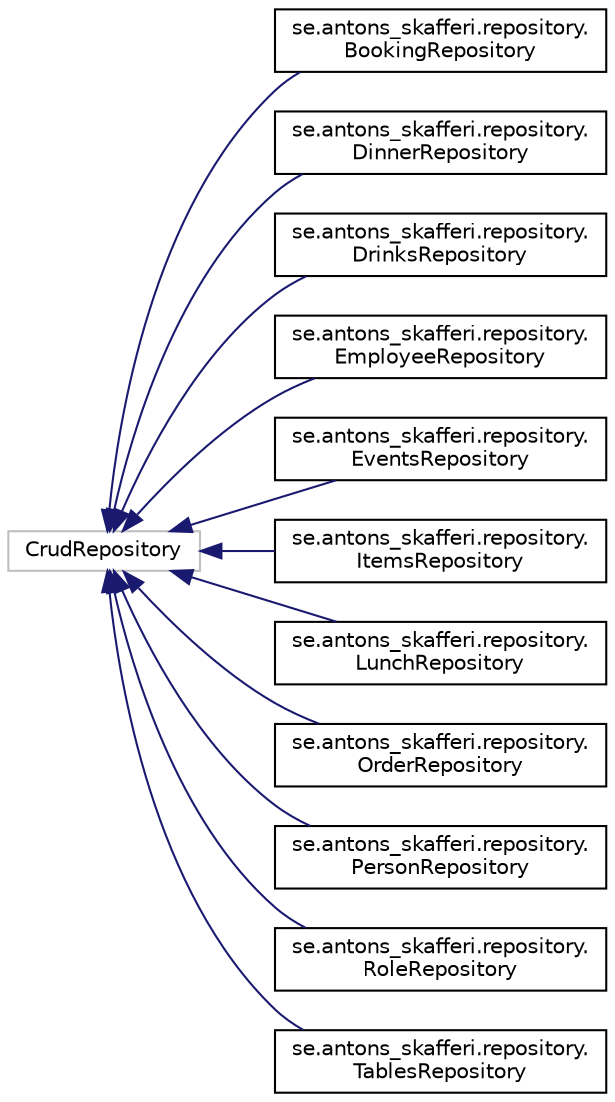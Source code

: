 digraph "Graphical Class Hierarchy"
{
 // LATEX_PDF_SIZE
  edge [fontname="Helvetica",fontsize="10",labelfontname="Helvetica",labelfontsize="10"];
  node [fontname="Helvetica",fontsize="10",shape=record];
  rankdir="LR";
  Node26 [label="CrudRepository",height=0.2,width=0.4,color="grey75", fillcolor="white", style="filled",tooltip=" "];
  Node26 -> Node0 [dir="back",color="midnightblue",fontsize="10",style="solid",fontname="Helvetica"];
  Node0 [label="se.antons_skafferi.repository.\lBookingRepository",height=0.2,width=0.4,color="black", fillcolor="white", style="filled",URL="$interfacese_1_1antons__skafferi_1_1repository_1_1_booking_repository.html",tooltip=" "];
  Node26 -> Node28 [dir="back",color="midnightblue",fontsize="10",style="solid",fontname="Helvetica"];
  Node28 [label="se.antons_skafferi.repository.\lDinnerRepository",height=0.2,width=0.4,color="black", fillcolor="white", style="filled",URL="$interfacese_1_1antons__skafferi_1_1repository_1_1_dinner_repository.html",tooltip=" "];
  Node26 -> Node29 [dir="back",color="midnightblue",fontsize="10",style="solid",fontname="Helvetica"];
  Node29 [label="se.antons_skafferi.repository.\lDrinksRepository",height=0.2,width=0.4,color="black", fillcolor="white", style="filled",URL="$interfacese_1_1antons__skafferi_1_1repository_1_1_drinks_repository.html",tooltip=" "];
  Node26 -> Node30 [dir="back",color="midnightblue",fontsize="10",style="solid",fontname="Helvetica"];
  Node30 [label="se.antons_skafferi.repository.\lEmployeeRepository",height=0.2,width=0.4,color="black", fillcolor="white", style="filled",URL="$interfacese_1_1antons__skafferi_1_1repository_1_1_employee_repository.html",tooltip=" "];
  Node26 -> Node31 [dir="back",color="midnightblue",fontsize="10",style="solid",fontname="Helvetica"];
  Node31 [label="se.antons_skafferi.repository.\lEventsRepository",height=0.2,width=0.4,color="black", fillcolor="white", style="filled",URL="$interfacese_1_1antons__skafferi_1_1repository_1_1_events_repository.html",tooltip=" "];
  Node26 -> Node32 [dir="back",color="midnightblue",fontsize="10",style="solid",fontname="Helvetica"];
  Node32 [label="se.antons_skafferi.repository.\lItemsRepository",height=0.2,width=0.4,color="black", fillcolor="white", style="filled",URL="$interfacese_1_1antons__skafferi_1_1repository_1_1_items_repository.html",tooltip=" "];
  Node26 -> Node33 [dir="back",color="midnightblue",fontsize="10",style="solid",fontname="Helvetica"];
  Node33 [label="se.antons_skafferi.repository.\lLunchRepository",height=0.2,width=0.4,color="black", fillcolor="white", style="filled",URL="$interfacese_1_1antons__skafferi_1_1repository_1_1_lunch_repository.html",tooltip=" "];
  Node26 -> Node34 [dir="back",color="midnightblue",fontsize="10",style="solid",fontname="Helvetica"];
  Node34 [label="se.antons_skafferi.repository.\lOrderRepository",height=0.2,width=0.4,color="black", fillcolor="white", style="filled",URL="$interfacese_1_1antons__skafferi_1_1repository_1_1_order_repository.html",tooltip=" "];
  Node26 -> Node35 [dir="back",color="midnightblue",fontsize="10",style="solid",fontname="Helvetica"];
  Node35 [label="se.antons_skafferi.repository.\lPersonRepository",height=0.2,width=0.4,color="black", fillcolor="white", style="filled",URL="$interfacese_1_1antons__skafferi_1_1repository_1_1_person_repository.html",tooltip=" "];
  Node26 -> Node36 [dir="back",color="midnightblue",fontsize="10",style="solid",fontname="Helvetica"];
  Node36 [label="se.antons_skafferi.repository.\lRoleRepository",height=0.2,width=0.4,color="black", fillcolor="white", style="filled",URL="$interfacese_1_1antons__skafferi_1_1repository_1_1_role_repository.html",tooltip=" "];
  Node26 -> Node37 [dir="back",color="midnightblue",fontsize="10",style="solid",fontname="Helvetica"];
  Node37 [label="se.antons_skafferi.repository.\lTablesRepository",height=0.2,width=0.4,color="black", fillcolor="white", style="filled",URL="$interfacese_1_1antons__skafferi_1_1repository_1_1_tables_repository.html",tooltip=" "];
}
